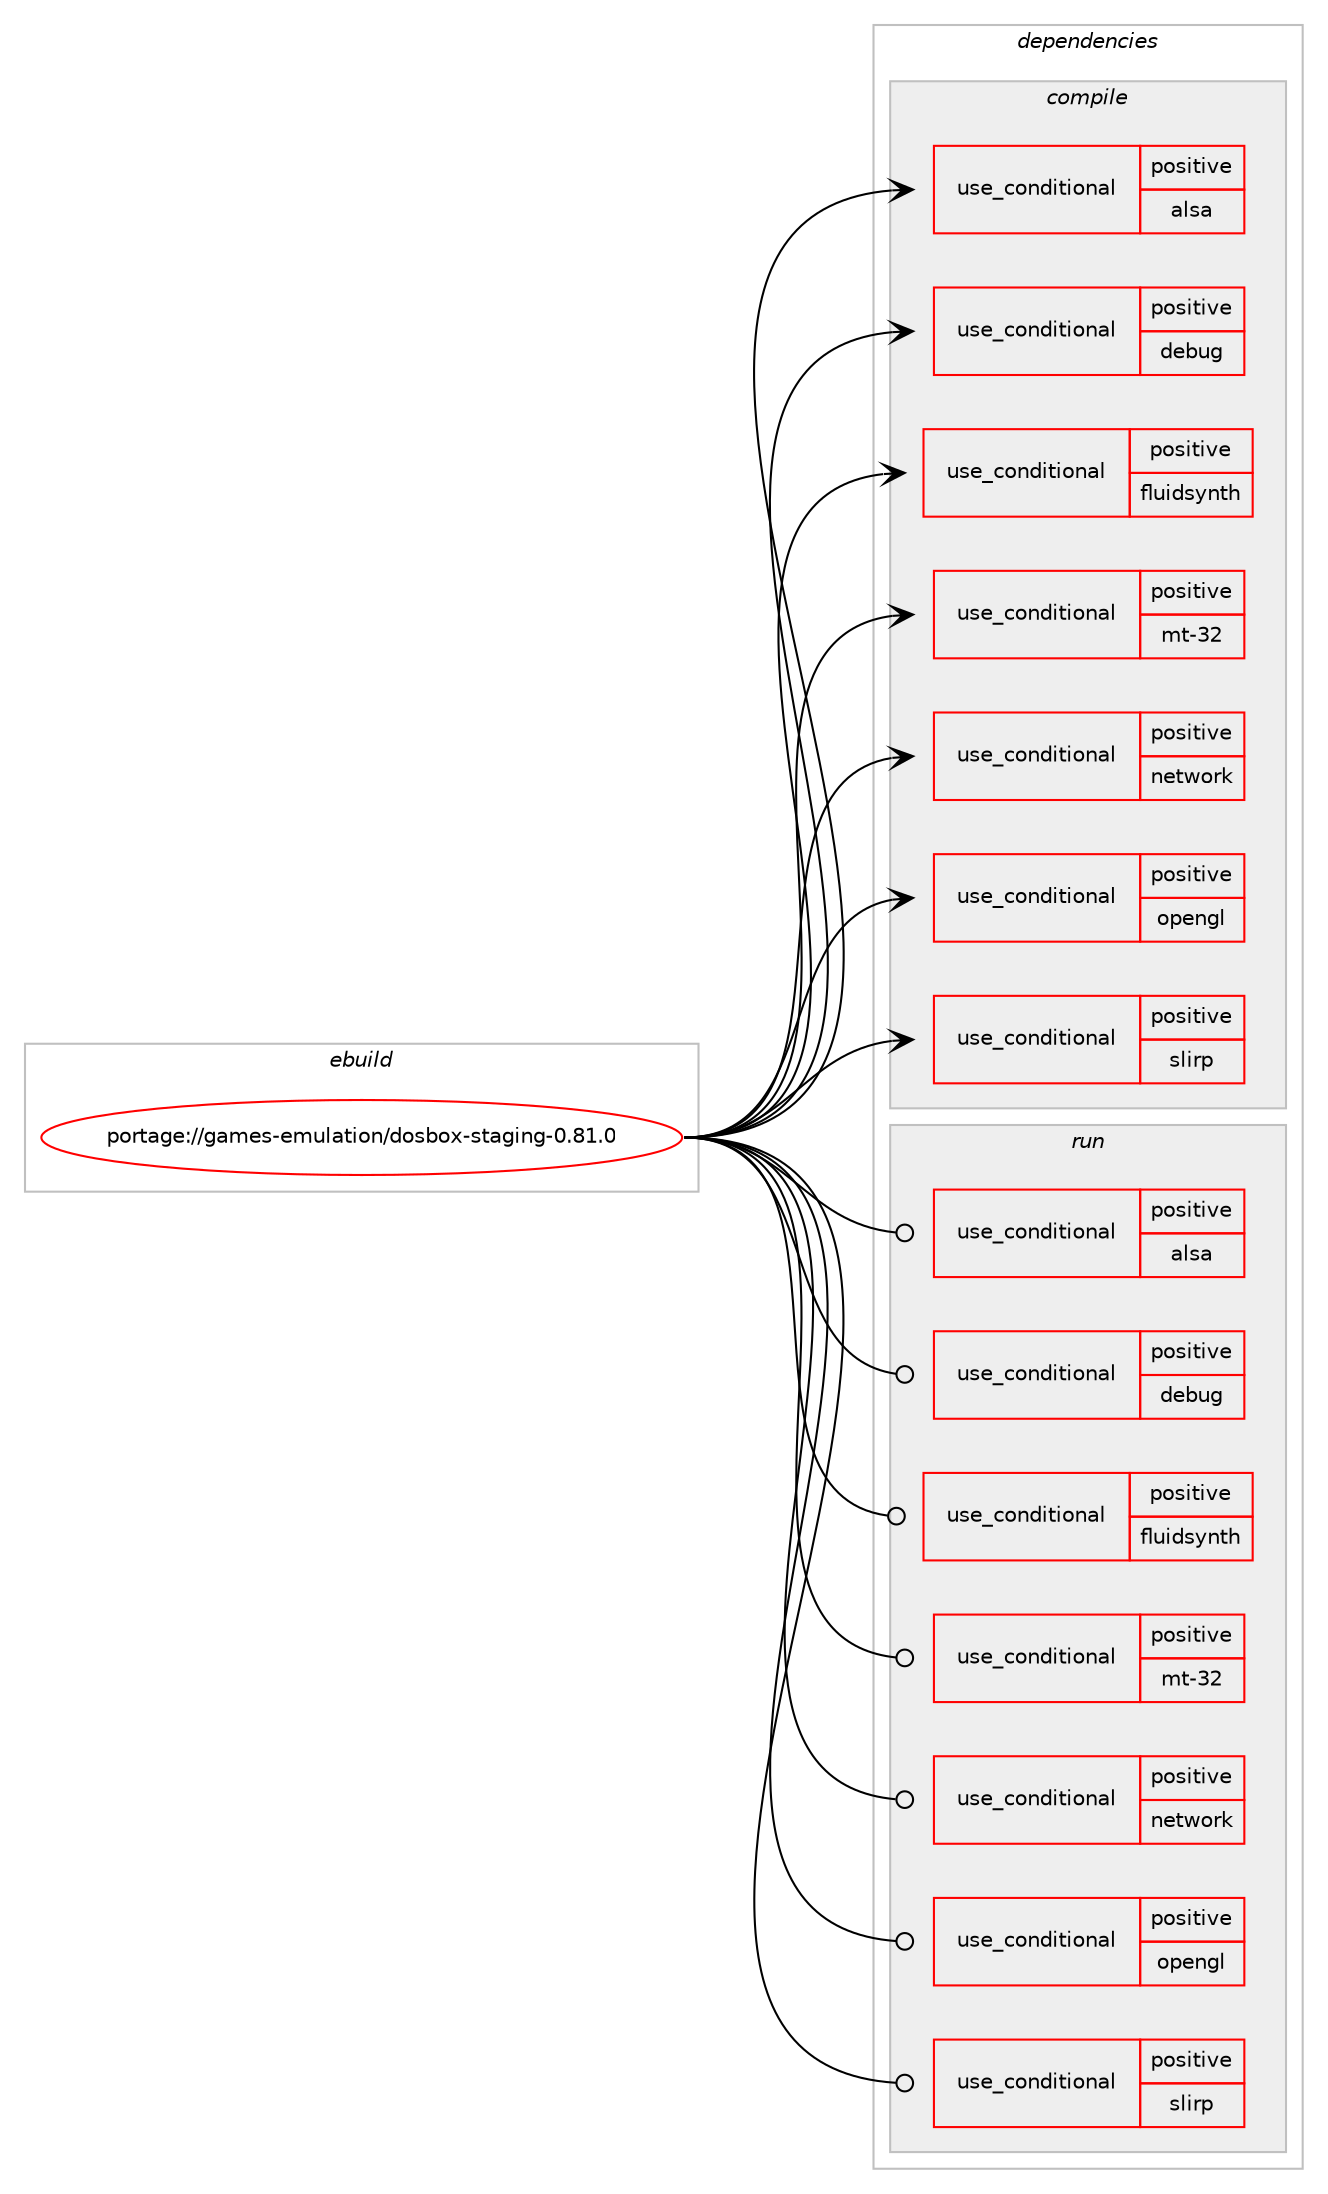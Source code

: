 digraph prolog {

# *************
# Graph options
# *************

newrank=true;
concentrate=true;
compound=true;
graph [rankdir=LR,fontname=Helvetica,fontsize=10,ranksep=1.5];#, ranksep=2.5, nodesep=0.2];
edge  [arrowhead=vee];
node  [fontname=Helvetica,fontsize=10];

# **********
# The ebuild
# **********

subgraph cluster_leftcol {
color=gray;
rank=same;
label=<<i>ebuild</i>>;
id [label="portage://games-emulation/dosbox-staging-0.81.0", color=red, width=4, href="../games-emulation/dosbox-staging-0.81.0.svg"];
}

# ****************
# The dependencies
# ****************

subgraph cluster_midcol {
color=gray;
label=<<i>dependencies</i>>;
subgraph cluster_compile {
fillcolor="#eeeeee";
style=filled;
label=<<i>compile</i>>;
subgraph cond61777 {
dependency114729 [label=<<TABLE BORDER="0" CELLBORDER="1" CELLSPACING="0" CELLPADDING="4"><TR><TD ROWSPAN="3" CELLPADDING="10">use_conditional</TD></TR><TR><TD>positive</TD></TR><TR><TD>alsa</TD></TR></TABLE>>, shape=none, color=red];
# *** BEGIN UNKNOWN DEPENDENCY TYPE (TODO) ***
# dependency114729 -> package_dependency(portage://games-emulation/dosbox-staging-0.81.0,install,no,media-libs,alsa-lib,none,[,,],[],[])
# *** END UNKNOWN DEPENDENCY TYPE (TODO) ***

}
id:e -> dependency114729:w [weight=20,style="solid",arrowhead="vee"];
subgraph cond61778 {
dependency114730 [label=<<TABLE BORDER="0" CELLBORDER="1" CELLSPACING="0" CELLPADDING="4"><TR><TD ROWSPAN="3" CELLPADDING="10">use_conditional</TD></TR><TR><TD>positive</TD></TR><TR><TD>debug</TD></TR></TABLE>>, shape=none, color=red];
# *** BEGIN UNKNOWN DEPENDENCY TYPE (TODO) ***
# dependency114730 -> package_dependency(portage://games-emulation/dosbox-staging-0.81.0,install,no,sys-libs,ncurses,none,[,,],[slot(0),equal],[])
# *** END UNKNOWN DEPENDENCY TYPE (TODO) ***

}
id:e -> dependency114730:w [weight=20,style="solid",arrowhead="vee"];
subgraph cond61779 {
dependency114731 [label=<<TABLE BORDER="0" CELLBORDER="1" CELLSPACING="0" CELLPADDING="4"><TR><TD ROWSPAN="3" CELLPADDING="10">use_conditional</TD></TR><TR><TD>positive</TD></TR><TR><TD>fluidsynth</TD></TR></TABLE>>, shape=none, color=red];
# *** BEGIN UNKNOWN DEPENDENCY TYPE (TODO) ***
# dependency114731 -> package_dependency(portage://games-emulation/dosbox-staging-0.81.0,install,no,media-sound,fluid-soundfont,none,[,,],[],[])
# *** END UNKNOWN DEPENDENCY TYPE (TODO) ***

# *** BEGIN UNKNOWN DEPENDENCY TYPE (TODO) ***
# dependency114731 -> package_dependency(portage://games-emulation/dosbox-staging-0.81.0,install,no,media-sound,fluidsynth,none,[,,],[],[])
# *** END UNKNOWN DEPENDENCY TYPE (TODO) ***

}
id:e -> dependency114731:w [weight=20,style="solid",arrowhead="vee"];
subgraph cond61780 {
dependency114732 [label=<<TABLE BORDER="0" CELLBORDER="1" CELLSPACING="0" CELLPADDING="4"><TR><TD ROWSPAN="3" CELLPADDING="10">use_conditional</TD></TR><TR><TD>positive</TD></TR><TR><TD>mt-32</TD></TR></TABLE>>, shape=none, color=red];
# *** BEGIN UNKNOWN DEPENDENCY TYPE (TODO) ***
# dependency114732 -> package_dependency(portage://games-emulation/dosbox-staging-0.81.0,install,no,media-libs,munt-mt32emu,none,[,,],[],[])
# *** END UNKNOWN DEPENDENCY TYPE (TODO) ***

}
id:e -> dependency114732:w [weight=20,style="solid",arrowhead="vee"];
subgraph cond61781 {
dependency114733 [label=<<TABLE BORDER="0" CELLBORDER="1" CELLSPACING="0" CELLPADDING="4"><TR><TD ROWSPAN="3" CELLPADDING="10">use_conditional</TD></TR><TR><TD>positive</TD></TR><TR><TD>network</TD></TR></TABLE>>, shape=none, color=red];
# *** BEGIN UNKNOWN DEPENDENCY TYPE (TODO) ***
# dependency114733 -> package_dependency(portage://games-emulation/dosbox-staging-0.81.0,install,no,media-libs,sdl2-net,none,[,,],[],[])
# *** END UNKNOWN DEPENDENCY TYPE (TODO) ***

}
id:e -> dependency114733:w [weight=20,style="solid",arrowhead="vee"];
subgraph cond61782 {
dependency114734 [label=<<TABLE BORDER="0" CELLBORDER="1" CELLSPACING="0" CELLPADDING="4"><TR><TD ROWSPAN="3" CELLPADDING="10">use_conditional</TD></TR><TR><TD>positive</TD></TR><TR><TD>opengl</TD></TR></TABLE>>, shape=none, color=red];
# *** BEGIN UNKNOWN DEPENDENCY TYPE (TODO) ***
# dependency114734 -> package_dependency(portage://games-emulation/dosbox-staging-0.81.0,install,no,virtual,opengl,none,[,,],[],[])
# *** END UNKNOWN DEPENDENCY TYPE (TODO) ***

}
id:e -> dependency114734:w [weight=20,style="solid",arrowhead="vee"];
subgraph cond61783 {
dependency114735 [label=<<TABLE BORDER="0" CELLBORDER="1" CELLSPACING="0" CELLPADDING="4"><TR><TD ROWSPAN="3" CELLPADDING="10">use_conditional</TD></TR><TR><TD>positive</TD></TR><TR><TD>slirp</TD></TR></TABLE>>, shape=none, color=red];
# *** BEGIN UNKNOWN DEPENDENCY TYPE (TODO) ***
# dependency114735 -> package_dependency(portage://games-emulation/dosbox-staging-0.81.0,install,no,net-libs,libslirp,none,[,,],[],[])
# *** END UNKNOWN DEPENDENCY TYPE (TODO) ***

}
id:e -> dependency114735:w [weight=20,style="solid",arrowhead="vee"];
# *** BEGIN UNKNOWN DEPENDENCY TYPE (TODO) ***
# id -> package_dependency(portage://games-emulation/dosbox-staging-0.81.0,install,no,media-libs,iir1,none,[,,],[],[])
# *** END UNKNOWN DEPENDENCY TYPE (TODO) ***

# *** BEGIN UNKNOWN DEPENDENCY TYPE (TODO) ***
# id -> package_dependency(portage://games-emulation/dosbox-staging-0.81.0,install,no,media-libs,libpng,none,[,,],[slot(0),equal],[])
# *** END UNKNOWN DEPENDENCY TYPE (TODO) ***

# *** BEGIN UNKNOWN DEPENDENCY TYPE (TODO) ***
# id -> package_dependency(portage://games-emulation/dosbox-staging-0.81.0,install,no,media-libs,libsdl2,none,[,,],[],[use(enable(joystick),none),use(optenable(opengl),none),use(enable(video),none),use(enable(X),none)])
# *** END UNKNOWN DEPENDENCY TYPE (TODO) ***

# *** BEGIN UNKNOWN DEPENDENCY TYPE (TODO) ***
# id -> package_dependency(portage://games-emulation/dosbox-staging-0.81.0,install,no,media-libs,opusfile,none,[,,],[],[])
# *** END UNKNOWN DEPENDENCY TYPE (TODO) ***

# *** BEGIN UNKNOWN DEPENDENCY TYPE (TODO) ***
# id -> package_dependency(portage://games-emulation/dosbox-staging-0.81.0,install,no,media-libs,speexdsp,none,[,,],[],[])
# *** END UNKNOWN DEPENDENCY TYPE (TODO) ***

# *** BEGIN UNKNOWN DEPENDENCY TYPE (TODO) ***
# id -> package_dependency(portage://games-emulation/dosbox-staging-0.81.0,install,no,sys-libs,zlib,none,[,,],[],[])
# *** END UNKNOWN DEPENDENCY TYPE (TODO) ***

# *** BEGIN UNKNOWN DEPENDENCY TYPE (TODO) ***
# id -> package_dependency(portage://games-emulation/dosbox-staging-0.81.0,install,weak,games-emulation,dosbox,none,[,,],[],[])
# *** END UNKNOWN DEPENDENCY TYPE (TODO) ***

}
subgraph cluster_compileandrun {
fillcolor="#eeeeee";
style=filled;
label=<<i>compile and run</i>>;
}
subgraph cluster_run {
fillcolor="#eeeeee";
style=filled;
label=<<i>run</i>>;
subgraph cond61784 {
dependency114736 [label=<<TABLE BORDER="0" CELLBORDER="1" CELLSPACING="0" CELLPADDING="4"><TR><TD ROWSPAN="3" CELLPADDING="10">use_conditional</TD></TR><TR><TD>positive</TD></TR><TR><TD>alsa</TD></TR></TABLE>>, shape=none, color=red];
# *** BEGIN UNKNOWN DEPENDENCY TYPE (TODO) ***
# dependency114736 -> package_dependency(portage://games-emulation/dosbox-staging-0.81.0,run,no,media-libs,alsa-lib,none,[,,],[],[])
# *** END UNKNOWN DEPENDENCY TYPE (TODO) ***

}
id:e -> dependency114736:w [weight=20,style="solid",arrowhead="odot"];
subgraph cond61785 {
dependency114737 [label=<<TABLE BORDER="0" CELLBORDER="1" CELLSPACING="0" CELLPADDING="4"><TR><TD ROWSPAN="3" CELLPADDING="10">use_conditional</TD></TR><TR><TD>positive</TD></TR><TR><TD>debug</TD></TR></TABLE>>, shape=none, color=red];
# *** BEGIN UNKNOWN DEPENDENCY TYPE (TODO) ***
# dependency114737 -> package_dependency(portage://games-emulation/dosbox-staging-0.81.0,run,no,sys-libs,ncurses,none,[,,],[slot(0),equal],[])
# *** END UNKNOWN DEPENDENCY TYPE (TODO) ***

}
id:e -> dependency114737:w [weight=20,style="solid",arrowhead="odot"];
subgraph cond61786 {
dependency114738 [label=<<TABLE BORDER="0" CELLBORDER="1" CELLSPACING="0" CELLPADDING="4"><TR><TD ROWSPAN="3" CELLPADDING="10">use_conditional</TD></TR><TR><TD>positive</TD></TR><TR><TD>fluidsynth</TD></TR></TABLE>>, shape=none, color=red];
# *** BEGIN UNKNOWN DEPENDENCY TYPE (TODO) ***
# dependency114738 -> package_dependency(portage://games-emulation/dosbox-staging-0.81.0,run,no,media-sound,fluid-soundfont,none,[,,],[],[])
# *** END UNKNOWN DEPENDENCY TYPE (TODO) ***

# *** BEGIN UNKNOWN DEPENDENCY TYPE (TODO) ***
# dependency114738 -> package_dependency(portage://games-emulation/dosbox-staging-0.81.0,run,no,media-sound,fluidsynth,none,[,,],[],[])
# *** END UNKNOWN DEPENDENCY TYPE (TODO) ***

}
id:e -> dependency114738:w [weight=20,style="solid",arrowhead="odot"];
subgraph cond61787 {
dependency114739 [label=<<TABLE BORDER="0" CELLBORDER="1" CELLSPACING="0" CELLPADDING="4"><TR><TD ROWSPAN="3" CELLPADDING="10">use_conditional</TD></TR><TR><TD>positive</TD></TR><TR><TD>mt-32</TD></TR></TABLE>>, shape=none, color=red];
# *** BEGIN UNKNOWN DEPENDENCY TYPE (TODO) ***
# dependency114739 -> package_dependency(portage://games-emulation/dosbox-staging-0.81.0,run,no,media-libs,munt-mt32emu,none,[,,],[],[])
# *** END UNKNOWN DEPENDENCY TYPE (TODO) ***

}
id:e -> dependency114739:w [weight=20,style="solid",arrowhead="odot"];
subgraph cond61788 {
dependency114740 [label=<<TABLE BORDER="0" CELLBORDER="1" CELLSPACING="0" CELLPADDING="4"><TR><TD ROWSPAN="3" CELLPADDING="10">use_conditional</TD></TR><TR><TD>positive</TD></TR><TR><TD>network</TD></TR></TABLE>>, shape=none, color=red];
# *** BEGIN UNKNOWN DEPENDENCY TYPE (TODO) ***
# dependency114740 -> package_dependency(portage://games-emulation/dosbox-staging-0.81.0,run,no,media-libs,sdl2-net,none,[,,],[],[])
# *** END UNKNOWN DEPENDENCY TYPE (TODO) ***

}
id:e -> dependency114740:w [weight=20,style="solid",arrowhead="odot"];
subgraph cond61789 {
dependency114741 [label=<<TABLE BORDER="0" CELLBORDER="1" CELLSPACING="0" CELLPADDING="4"><TR><TD ROWSPAN="3" CELLPADDING="10">use_conditional</TD></TR><TR><TD>positive</TD></TR><TR><TD>opengl</TD></TR></TABLE>>, shape=none, color=red];
# *** BEGIN UNKNOWN DEPENDENCY TYPE (TODO) ***
# dependency114741 -> package_dependency(portage://games-emulation/dosbox-staging-0.81.0,run,no,virtual,opengl,none,[,,],[],[])
# *** END UNKNOWN DEPENDENCY TYPE (TODO) ***

}
id:e -> dependency114741:w [weight=20,style="solid",arrowhead="odot"];
subgraph cond61790 {
dependency114742 [label=<<TABLE BORDER="0" CELLBORDER="1" CELLSPACING="0" CELLPADDING="4"><TR><TD ROWSPAN="3" CELLPADDING="10">use_conditional</TD></TR><TR><TD>positive</TD></TR><TR><TD>slirp</TD></TR></TABLE>>, shape=none, color=red];
# *** BEGIN UNKNOWN DEPENDENCY TYPE (TODO) ***
# dependency114742 -> package_dependency(portage://games-emulation/dosbox-staging-0.81.0,run,no,net-libs,libslirp,none,[,,],[],[])
# *** END UNKNOWN DEPENDENCY TYPE (TODO) ***

}
id:e -> dependency114742:w [weight=20,style="solid",arrowhead="odot"];
# *** BEGIN UNKNOWN DEPENDENCY TYPE (TODO) ***
# id -> package_dependency(portage://games-emulation/dosbox-staging-0.81.0,run,no,media-libs,iir1,none,[,,],[],[])
# *** END UNKNOWN DEPENDENCY TYPE (TODO) ***

# *** BEGIN UNKNOWN DEPENDENCY TYPE (TODO) ***
# id -> package_dependency(portage://games-emulation/dosbox-staging-0.81.0,run,no,media-libs,libpng,none,[,,],[slot(0),equal],[])
# *** END UNKNOWN DEPENDENCY TYPE (TODO) ***

# *** BEGIN UNKNOWN DEPENDENCY TYPE (TODO) ***
# id -> package_dependency(portage://games-emulation/dosbox-staging-0.81.0,run,no,media-libs,libsdl2,none,[,,],[],[use(enable(joystick),none),use(optenable(opengl),none),use(enable(video),none),use(enable(X),none)])
# *** END UNKNOWN DEPENDENCY TYPE (TODO) ***

# *** BEGIN UNKNOWN DEPENDENCY TYPE (TODO) ***
# id -> package_dependency(portage://games-emulation/dosbox-staging-0.81.0,run,no,media-libs,opusfile,none,[,,],[],[])
# *** END UNKNOWN DEPENDENCY TYPE (TODO) ***

# *** BEGIN UNKNOWN DEPENDENCY TYPE (TODO) ***
# id -> package_dependency(portage://games-emulation/dosbox-staging-0.81.0,run,no,media-libs,speexdsp,none,[,,],[],[])
# *** END UNKNOWN DEPENDENCY TYPE (TODO) ***

# *** BEGIN UNKNOWN DEPENDENCY TYPE (TODO) ***
# id -> package_dependency(portage://games-emulation/dosbox-staging-0.81.0,run,no,sys-libs,zlib,none,[,,],[],[])
# *** END UNKNOWN DEPENDENCY TYPE (TODO) ***

# *** BEGIN UNKNOWN DEPENDENCY TYPE (TODO) ***
# id -> package_dependency(portage://games-emulation/dosbox-staging-0.81.0,run,weak,games-emulation,dosbox,none,[,,],[],[])
# *** END UNKNOWN DEPENDENCY TYPE (TODO) ***

}
}

# **************
# The candidates
# **************

subgraph cluster_choices {
rank=same;
color=gray;
label=<<i>candidates</i>>;

}

}
